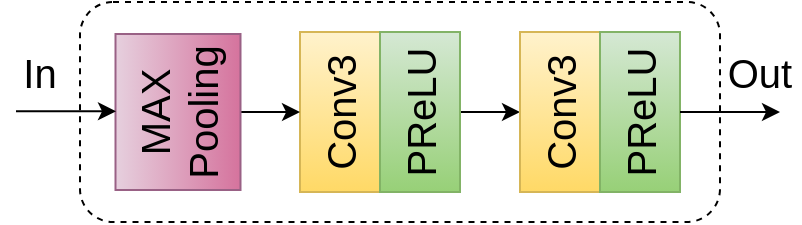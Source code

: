 <mxfile version="12.4.8" type="github">
  <diagram id="tTCKdC9KljRwlCymSo3_" name="Page-1">
    <mxGraphModel dx="1038" dy="580" grid="1" gridSize="10" guides="1" tooltips="1" connect="1" arrows="1" fold="1" page="1" pageScale="1" pageWidth="827" pageHeight="1169" math="0" shadow="0">
      <root>
        <mxCell id="0"/>
        <mxCell id="1" parent="0"/>
        <mxCell id="voE9kG4gJwEoDcHYC2be-3" value="" style="rounded=1;whiteSpace=wrap;html=1;fontSize=20;labelBackgroundColor=none;fontColor=#000000;dashed=1;" parent="1" vertex="1">
          <mxGeometry x="120" y="340" width="320" height="110" as="geometry"/>
        </mxCell>
        <mxCell id="voE9kG4gJwEoDcHYC2be-4" value="" style="rounded=0;whiteSpace=wrap;html=1;fillColor=#fff2cc;strokeColor=#d6b656;gradientColor=#ffd966;" parent="1" vertex="1">
          <mxGeometry x="230" y="355" width="40" height="80" as="geometry"/>
        </mxCell>
        <mxCell id="voE9kG4gJwEoDcHYC2be-5" value="Conv3" style="text;html=1;strokeColor=none;fillColor=none;align=center;verticalAlign=middle;whiteSpace=wrap;rounded=0;rotation=-90;fontSize=20;" parent="1" vertex="1">
          <mxGeometry x="230" y="385" width="40" height="20" as="geometry"/>
        </mxCell>
        <mxCell id="voE9kG4gJwEoDcHYC2be-6" style="edgeStyle=orthogonalEdgeStyle;rounded=0;orthogonalLoop=1;jettySize=auto;html=1;exitX=1;exitY=0.5;exitDx=0;exitDy=0;fontSize=20;fontColor=#000000;" parent="1" source="voE9kG4gJwEoDcHYC2be-7" edge="1">
          <mxGeometry relative="1" as="geometry">
            <mxPoint x="340" y="395" as="targetPoint"/>
          </mxGeometry>
        </mxCell>
        <mxCell id="voE9kG4gJwEoDcHYC2be-7" value="" style="rounded=0;whiteSpace=wrap;html=1;fillColor=#d5e8d4;strokeColor=#82b366;gradientColor=#97d077;" parent="1" vertex="1">
          <mxGeometry x="270" y="355" width="40" height="80" as="geometry"/>
        </mxCell>
        <mxCell id="voE9kG4gJwEoDcHYC2be-8" value="PReLU" style="text;html=1;strokeColor=none;fillColor=none;align=center;verticalAlign=middle;whiteSpace=wrap;rounded=0;rotation=-90;fontSize=20;" parent="1" vertex="1">
          <mxGeometry x="270" y="385" width="40" height="20" as="geometry"/>
        </mxCell>
        <mxCell id="voE9kG4gJwEoDcHYC2be-9" value="" style="rounded=0;whiteSpace=wrap;html=1;fillColor=#fff2cc;strokeColor=#d6b656;gradientColor=#ffd966;" parent="1" vertex="1">
          <mxGeometry x="340" y="355" width="40" height="80" as="geometry"/>
        </mxCell>
        <mxCell id="voE9kG4gJwEoDcHYC2be-10" value="Conv3" style="text;html=1;strokeColor=none;fillColor=none;align=center;verticalAlign=middle;whiteSpace=wrap;rounded=0;rotation=-90;fontSize=20;" parent="1" vertex="1">
          <mxGeometry x="340" y="385" width="40" height="20" as="geometry"/>
        </mxCell>
        <mxCell id="voE9kG4gJwEoDcHYC2be-11" value="" style="rounded=0;whiteSpace=wrap;html=1;fillColor=#d5e8d4;strokeColor=#82b366;gradientColor=#97d077;" parent="1" vertex="1">
          <mxGeometry x="380" y="355" width="40" height="80" as="geometry"/>
        </mxCell>
        <mxCell id="voE9kG4gJwEoDcHYC2be-12" value="PReLU" style="text;html=1;strokeColor=none;fillColor=none;align=center;verticalAlign=middle;whiteSpace=wrap;rounded=0;rotation=-90;fontSize=20;" parent="1" vertex="1">
          <mxGeometry x="380" y="385" width="40" height="20" as="geometry"/>
        </mxCell>
        <mxCell id="voE9kG4gJwEoDcHYC2be-13" style="edgeStyle=orthogonalEdgeStyle;rounded=0;orthogonalLoop=1;jettySize=auto;html=1;exitX=1;exitY=0.5;exitDx=0;exitDy=0;fontSize=20;fontColor=#000000;" parent="1" edge="1">
          <mxGeometry relative="1" as="geometry">
            <mxPoint x="470" y="395" as="targetPoint"/>
            <mxPoint x="420" y="395" as="sourcePoint"/>
          </mxGeometry>
        </mxCell>
        <mxCell id="voE9kG4gJwEoDcHYC2be-15" value="In" style="text;html=1;strokeColor=none;fillColor=none;align=center;verticalAlign=middle;whiteSpace=wrap;rounded=0;dashed=1;labelBackgroundColor=none;fontSize=20;fontColor=#000000;" parent="1" vertex="1">
          <mxGeometry x="80" y="365" width="40" height="20" as="geometry"/>
        </mxCell>
        <mxCell id="voE9kG4gJwEoDcHYC2be-16" value="Out" style="text;html=1;strokeColor=none;fillColor=none;align=center;verticalAlign=middle;whiteSpace=wrap;rounded=0;dashed=1;labelBackgroundColor=none;fontSize=20;fontColor=#000000;" parent="1" vertex="1">
          <mxGeometry x="440" y="365" width="40" height="20" as="geometry"/>
        </mxCell>
        <mxCell id="eCnB21ttbd_a6acWIowY-7" style="edgeStyle=orthogonalEdgeStyle;rounded=0;orthogonalLoop=1;jettySize=auto;html=1;entryX=0;entryY=0.5;entryDx=0;entryDy=0;" edge="1" parent="1" source="eCnB21ttbd_a6acWIowY-5" target="voE9kG4gJwEoDcHYC2be-4">
          <mxGeometry relative="1" as="geometry"/>
        </mxCell>
        <mxCell id="eCnB21ttbd_a6acWIowY-5" value="&lt;font style=&quot;font-size: 20px&quot;&gt;MAX&lt;br&gt;Pooling&lt;/font&gt;" style="rounded=0;whiteSpace=wrap;html=1;fillColor=#e6d0de;strokeColor=#996185;rotation=-90;gradientColor=#d5739d;" vertex="1" parent="1">
          <mxGeometry x="130" y="363.75" width="78" height="62.5" as="geometry"/>
        </mxCell>
        <mxCell id="eCnB21ttbd_a6acWIowY-10" style="edgeStyle=orthogonalEdgeStyle;rounded=0;orthogonalLoop=1;jettySize=auto;html=1;exitX=1;exitY=0.5;exitDx=0;exitDy=0;fontSize=20;fontColor=#000000;" edge="1" parent="1">
          <mxGeometry relative="1" as="geometry">
            <mxPoint x="138" y="394.66" as="targetPoint"/>
            <mxPoint x="88" y="394.66" as="sourcePoint"/>
          </mxGeometry>
        </mxCell>
      </root>
    </mxGraphModel>
  </diagram>
</mxfile>
